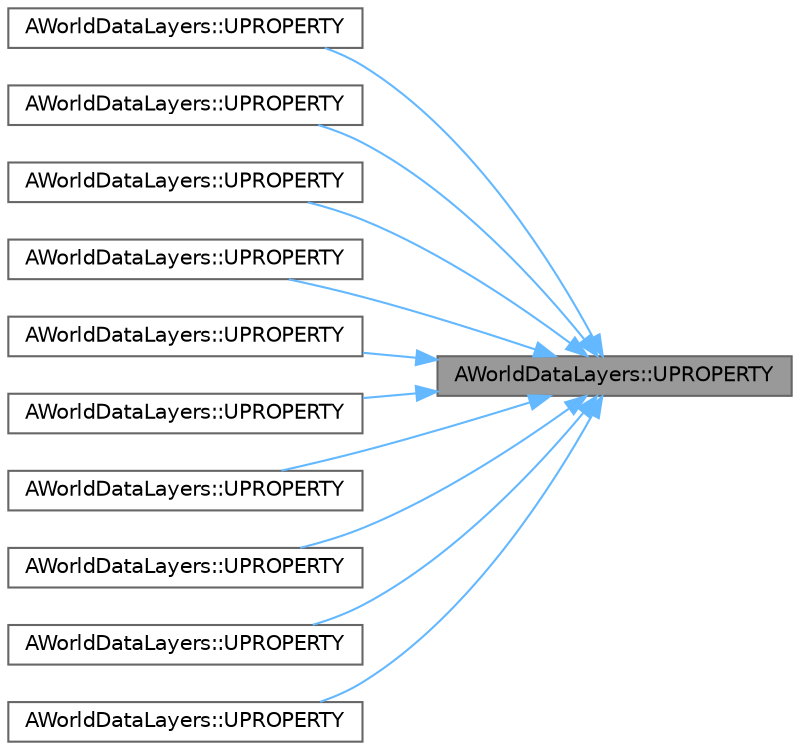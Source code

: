 digraph "AWorldDataLayers::UPROPERTY"
{
 // INTERACTIVE_SVG=YES
 // LATEX_PDF_SIZE
  bgcolor="transparent";
  edge [fontname=Helvetica,fontsize=10,labelfontname=Helvetica,labelfontsize=10];
  node [fontname=Helvetica,fontsize=10,shape=box,height=0.2,width=0.4];
  rankdir="RL";
  Node1 [id="Node000001",label="AWorldDataLayers::UPROPERTY",height=0.2,width=0.4,color="gray40", fillcolor="grey60", style="filled", fontcolor="black",tooltip=" "];
  Node1 -> Node2 [id="edge1_Node000001_Node000002",dir="back",color="steelblue1",style="solid",tooltip=" "];
  Node2 [id="Node000002",label="AWorldDataLayers::UPROPERTY",height=0.2,width=0.4,color="grey40", fillcolor="white", style="filled",URL="$d8/dbc/classAWorldDataLayers.html#ad9f6f99869dda909f44c2ba490331498",tooltip=" "];
  Node1 -> Node3 [id="edge2_Node000001_Node000003",dir="back",color="steelblue1",style="solid",tooltip=" "];
  Node3 [id="Node000003",label="AWorldDataLayers::UPROPERTY",height=0.2,width=0.4,color="grey40", fillcolor="white", style="filled",URL="$d8/dbc/classAWorldDataLayers.html#a54bda78a3c6ac1a1dc8109ffd848595a",tooltip=" "];
  Node1 -> Node4 [id="edge3_Node000001_Node000004",dir="back",color="steelblue1",style="solid",tooltip=" "];
  Node4 [id="Node000004",label="AWorldDataLayers::UPROPERTY",height=0.2,width=0.4,color="grey40", fillcolor="white", style="filled",URL="$d8/dbc/classAWorldDataLayers.html#ae74d3fca94df3bc73ca8ddc942c78a04",tooltip=" "];
  Node1 -> Node5 [id="edge4_Node000001_Node000005",dir="back",color="steelblue1",style="solid",tooltip=" "];
  Node5 [id="Node000005",label="AWorldDataLayers::UPROPERTY",height=0.2,width=0.4,color="grey40", fillcolor="white", style="filled",URL="$d8/dbc/classAWorldDataLayers.html#afc70aeea9ea382c8f19575b387a4af21",tooltip=" "];
  Node1 -> Node6 [id="edge5_Node000001_Node000006",dir="back",color="steelblue1",style="solid",tooltip=" "];
  Node6 [id="Node000006",label="AWorldDataLayers::UPROPERTY",height=0.2,width=0.4,color="grey40", fillcolor="white", style="filled",URL="$d8/dbc/classAWorldDataLayers.html#a396e66559d8c4f768e9d0d8d4229e955",tooltip="Temporary array containing data layer instances manually loaded from their external packages."];
  Node1 -> Node7 [id="edge6_Node000001_Node000007",dir="back",color="steelblue1",style="solid",tooltip=" "];
  Node7 [id="Node000007",label="AWorldDataLayers::UPROPERTY",height=0.2,width=0.4,color="grey40", fillcolor="white", style="filled",URL="$d8/dbc/classAWorldDataLayers.html#a33e0d26428997d4d6c00d4922db68d00",tooltip=" "];
  Node1 -> Node8 [id="edge7_Node000001_Node000008",dir="back",color="steelblue1",style="solid",tooltip=" "];
  Node8 [id="Node000008",label="AWorldDataLayers::UPROPERTY",height=0.2,width=0.4,color="grey40", fillcolor="white", style="filled",URL="$d8/dbc/classAWorldDataLayers.html#ad9c5c4f9e1477e0034a7ad920a963010",tooltip=" "];
  Node1 -> Node9 [id="edge8_Node000001_Node000009",dir="back",color="steelblue1",style="solid",tooltip=" "];
  Node9 [id="Node000009",label="AWorldDataLayers::UPROPERTY",height=0.2,width=0.4,color="grey40", fillcolor="white", style="filled",URL="$d8/dbc/classAWorldDataLayers.html#a14f583b1ca695339600fd290a2bb79fa",tooltip=" "];
  Node1 -> Node10 [id="edge9_Node000001_Node000010",dir="back",color="steelblue1",style="solid",tooltip=" "];
  Node10 [id="Node000010",label="AWorldDataLayers::UPROPERTY",height=0.2,width=0.4,color="grey40", fillcolor="white", style="filled",URL="$d8/dbc/classAWorldDataLayers.html#a8fafd5d1394623b9d37544b12c9e3f7a",tooltip="Data layer instances stored in their external package (only used when UseExternalPackageDataLayerInst..."];
  Node1 -> Node11 [id="edge10_Node000001_Node000011",dir="back",color="steelblue1",style="solid",tooltip=" "];
  Node11 [id="Node000011",label="AWorldDataLayers::UPROPERTY",height=0.2,width=0.4,color="grey40", fillcolor="white", style="filled",URL="$d8/dbc/classAWorldDataLayers.html#a1e91e01d77bacd49f33104138cd02fa9",tooltip=" "];
}
